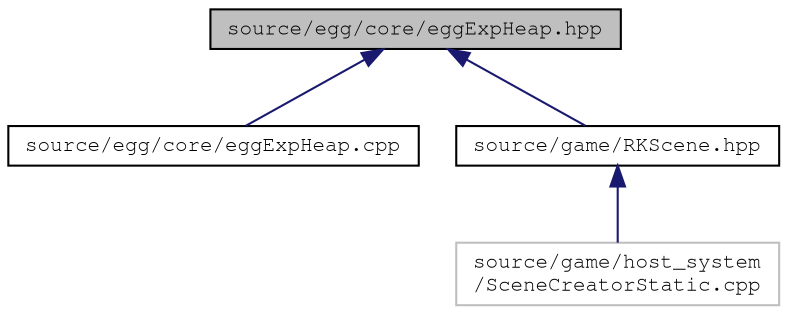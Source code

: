 digraph "source/egg/core/eggExpHeap.hpp"
{
 // LATEX_PDF_SIZE
  edge [fontname="FreeMono",fontsize="10",labelfontname="FreeMono",labelfontsize="10"];
  node [fontname="FreeMono",fontsize="10",shape=record];
  Node1 [label="source/egg/core/eggExpHeap.hpp",height=0.2,width=0.4,color="black", fillcolor="grey75", style="filled", fontcolor="black",tooltip="EGG wraper for expanded heaps header."];
  Node1 -> Node2 [dir="back",color="midnightblue",fontsize="10",style="solid",fontname="FreeMono"];
  Node2 [label="source/egg/core/eggExpHeap.cpp",height=0.2,width=0.4,color="black", fillcolor="white", style="filled",URL="$egg_exp_heap_8cpp.html",tooltip="EGG wraper for expanded heaps implementation."];
  Node1 -> Node3 [dir="back",color="midnightblue",fontsize="10",style="solid",fontname="FreeMono"];
  Node3 [label="source/game/RKScene.hpp",height=0.2,width=0.4,color="black", fillcolor="white", style="filled",URL="$_r_k_scene_8hpp_source.html",tooltip=" "];
  Node3 -> Node4 [dir="back",color="midnightblue",fontsize="10",style="solid",fontname="FreeMono"];
  Node4 [label="source/game/host_system\l/SceneCreatorStatic.cpp",height=0.2,width=0.4,color="grey75", fillcolor="white", style="filled",tooltip=" "];
}
